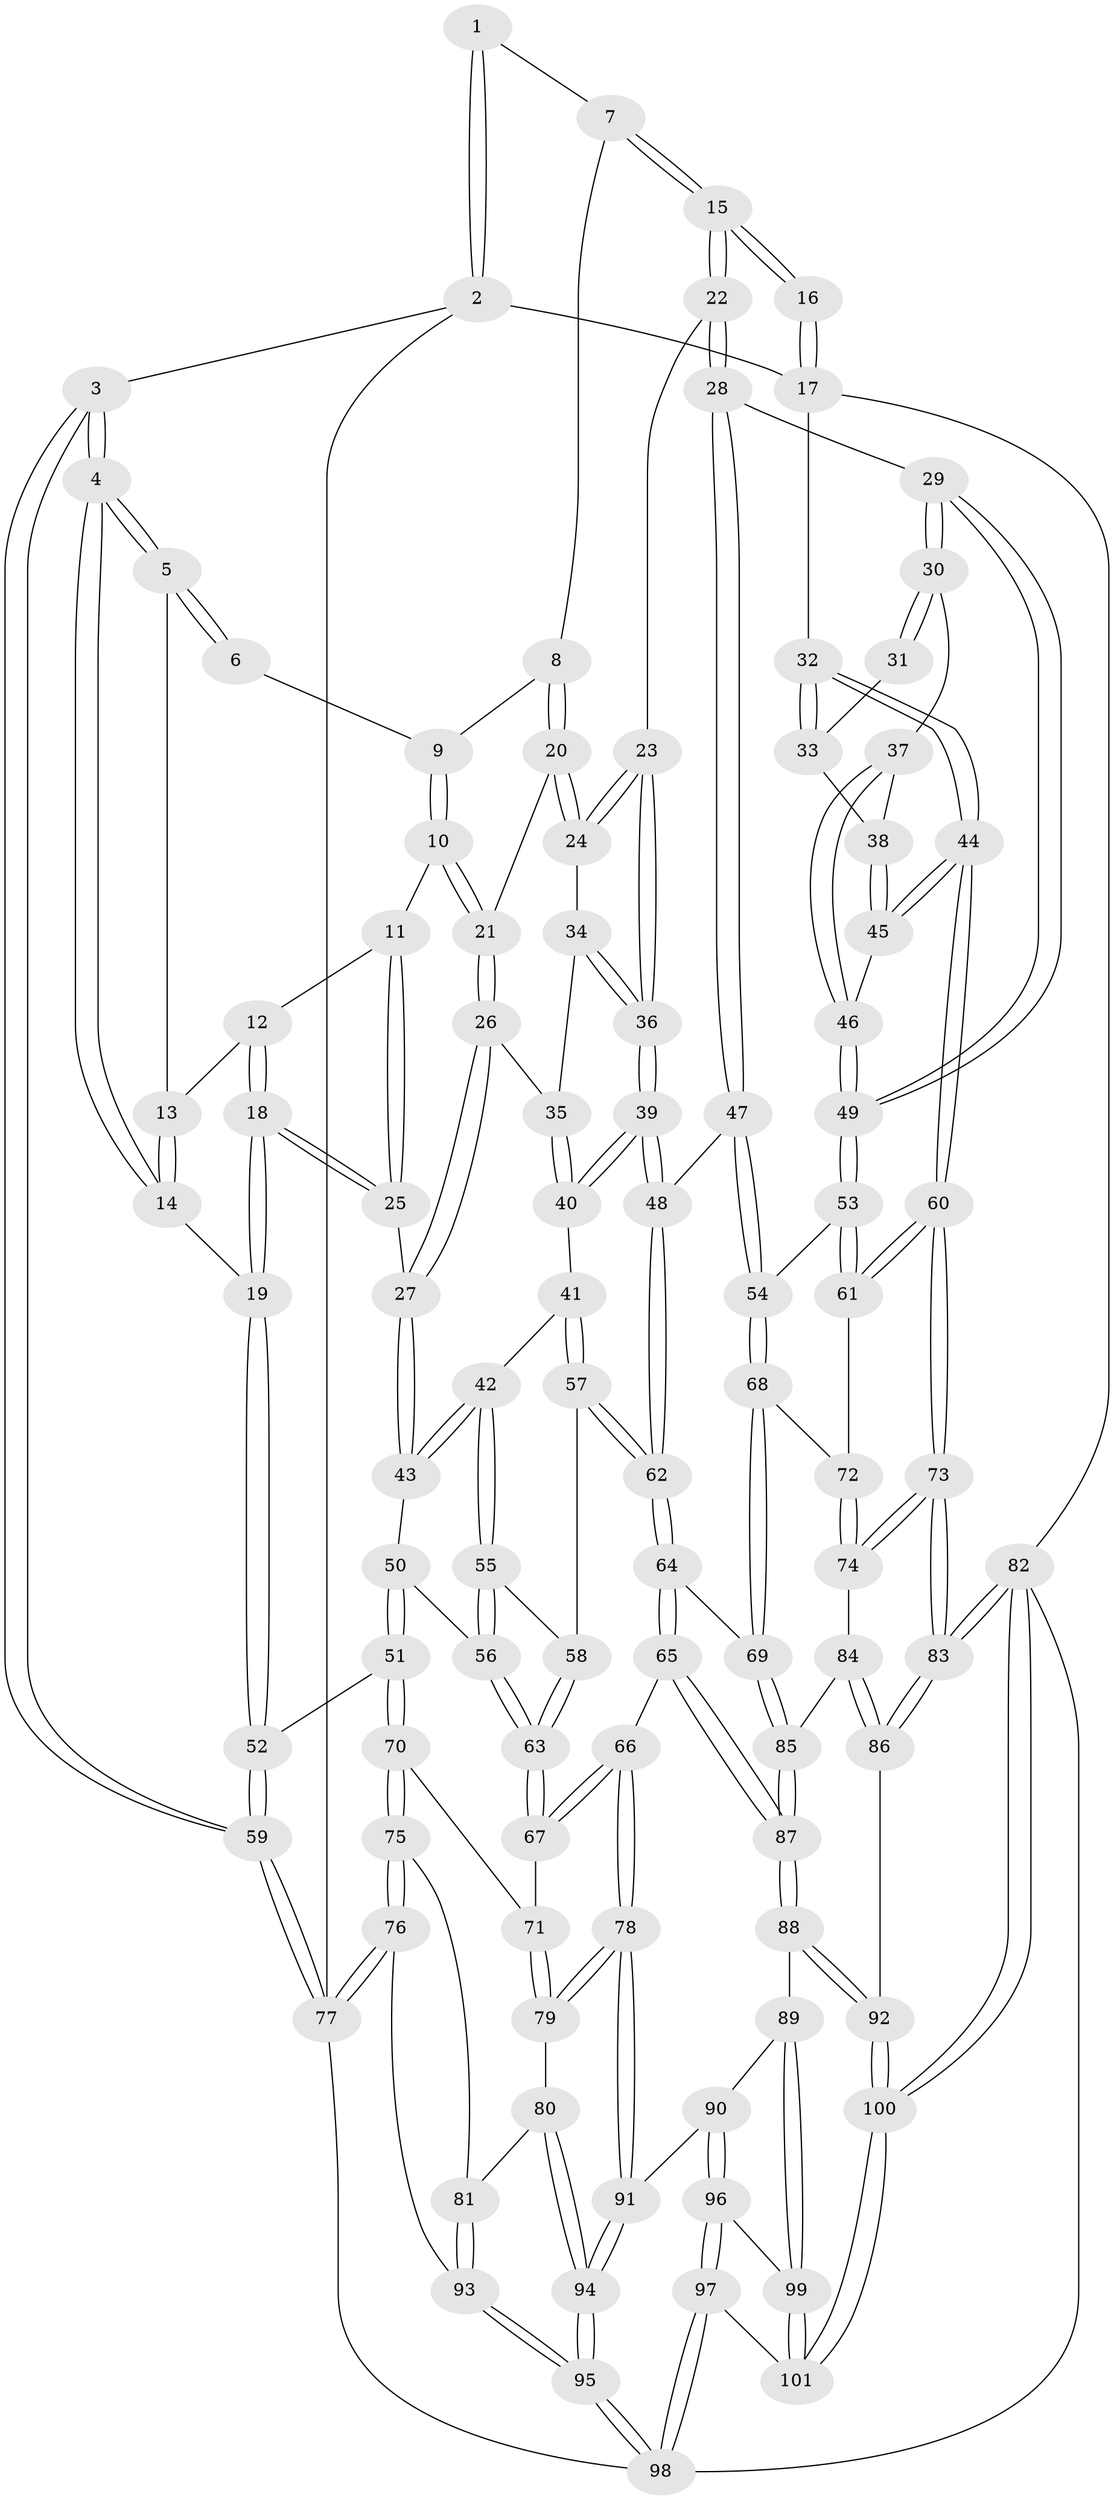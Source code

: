 // coarse degree distribution, {11: 0.025, 3: 0.25, 4: 0.25, 1: 0.025, 7: 0.075, 2: 0.075, 6: 0.125, 5: 0.175}
// Generated by graph-tools (version 1.1) at 2025/21/03/04/25 18:21:24]
// undirected, 101 vertices, 249 edges
graph export_dot {
graph [start="1"]
  node [color=gray90,style=filled];
  1 [pos="+0.3669021916384758+0"];
  2 [pos="+0+0"];
  3 [pos="+0+0"];
  4 [pos="+0+0"];
  5 [pos="+0.2751760711542608+0.04146462778252771"];
  6 [pos="+0.34930233722371906+0"];
  7 [pos="+0.7219447326998027+0"];
  8 [pos="+0.6271574792957431+0.05511709007485587"];
  9 [pos="+0.411852721333808+0.06540244493643879"];
  10 [pos="+0.4240869898206299+0.14430710843621625"];
  11 [pos="+0.34000532397198213+0.15015427634672246"];
  12 [pos="+0.3227880592800179+0.14525274334155297"];
  13 [pos="+0.27481662293327597+0.042581673200792716"];
  14 [pos="+0.1025169642250671+0.19224932065550734"];
  15 [pos="+1+0"];
  16 [pos="+1+0"];
  17 [pos="+1+0"];
  18 [pos="+0.1788465084871784+0.2632339981949157"];
  19 [pos="+0.15830564568849703+0.2664762477909477"];
  20 [pos="+0.6044972247959816+0.13554394005853768"];
  21 [pos="+0.4611703990744667+0.1781686736808662"];
  22 [pos="+0.7349224968724017+0.26681674678649203"];
  23 [pos="+0.6904487112073309+0.25085359413338376"];
  24 [pos="+0.6163500971744027+0.15955690847422715"];
  25 [pos="+0.34137302607639414+0.28543469304222"];
  26 [pos="+0.4352039824410042+0.26353215030427524"];
  27 [pos="+0.39079643933000335+0.3045532395960425"];
  28 [pos="+0.7625621733091992+0.291106193051805"];
  29 [pos="+0.7995644239024258+0.2993623832246021"];
  30 [pos="+0.8104654370366977+0.2947560700534558"];
  31 [pos="+0.9459482882122696+0.03382186507717181"];
  32 [pos="+1+0.3775104811681113"];
  33 [pos="+0.9193631804197725+0.27043301421620963"];
  34 [pos="+0.5542324896950214+0.2726204156877287"];
  35 [pos="+0.5006441396066481+0.2949865607826576"];
  36 [pos="+0.5993398781669728+0.3506096678967386"];
  37 [pos="+0.8455833095728432+0.2938838523455993"];
  38 [pos="+0.8587473773562087+0.2911765500585207"];
  39 [pos="+0.5775325686681563+0.39232476473239003"];
  40 [pos="+0.5583788349613472+0.3782723060686893"];
  41 [pos="+0.4413867903216218+0.36237818781709635"];
  42 [pos="+0.41213113396149587+0.34513949369042213"];
  43 [pos="+0.3913278183879752+0.31118164207565246"];
  44 [pos="+1+0.3921806784174929"];
  45 [pos="+0.9819089716604047+0.3730382821071031"];
  46 [pos="+0.9309235705924863+0.37543594191193064"];
  47 [pos="+0.6866591958313727+0.4614247343756493"];
  48 [pos="+0.5864081984620799+0.4462376639443412"];
  49 [pos="+0.8451676853743564+0.4149028299107533"];
  50 [pos="+0.35489836239048045+0.36184936931919026"];
  51 [pos="+0.1511283452833103+0.47173365676731427"];
  52 [pos="+0.14071838132727316+0.46686945666990404"];
  53 [pos="+0.8449688343267167+0.4236004057178271"];
  54 [pos="+0.7292273374201825+0.5014132612536275"];
  55 [pos="+0.41196404004448517+0.36972690901940924"];
  56 [pos="+0.34660994101895076+0.48587578492072925"];
  57 [pos="+0.4955460905212986+0.45656320544314205"];
  58 [pos="+0.42856045200228843+0.45965020317863703"];
  59 [pos="+0+0.6077138283709711"];
  60 [pos="+1+0.4084162812793064"];
  61 [pos="+0.9258307719954202+0.5078643579246737"];
  62 [pos="+0.5589508220849039+0.4738761348895053"];
  63 [pos="+0.3388525950106406+0.523772037050754"];
  64 [pos="+0.5226552323484251+0.6219980618998922"];
  65 [pos="+0.49766514225476166+0.6533321390853494"];
  66 [pos="+0.49363489568410823+0.6554260596280027"];
  67 [pos="+0.33207161027903354+0.5326873928155285"];
  68 [pos="+0.754800989386763+0.5921962732806646"];
  69 [pos="+0.7541084521682003+0.5948050784556813"];
  70 [pos="+0.2417023454678923+0.5327564990520748"];
  71 [pos="+0.2522582036585874+0.5356212206238533"];
  72 [pos="+0.9101562958047589+0.5326861326512937"];
  73 [pos="+1+0.644759595736326"];
  74 [pos="+0.9394500342688146+0.6564297899662694"];
  75 [pos="+0.20410070931432278+0.6806376271649757"];
  76 [pos="+0.017943206825174373+0.7825050142555109"];
  77 [pos="+0+0.7045923782832376"];
  78 [pos="+0.45618627768842945+0.735095713235756"];
  79 [pos="+0.31844649367693917+0.7419172361046583"];
  80 [pos="+0.28069965057697455+0.7660337386692448"];
  81 [pos="+0.277595441238794+0.7657852422666287"];
  82 [pos="+1+1"];
  83 [pos="+1+0.9185377024480945"];
  84 [pos="+0.9259881099593491+0.6695732445984515"];
  85 [pos="+0.7767107473846006+0.6912935844161978"];
  86 [pos="+0.9606689726928889+0.8484044329666908"];
  87 [pos="+0.7473512593723651+0.7869684853059993"];
  88 [pos="+0.749630728785159+0.8049610146768136"];
  89 [pos="+0.6653539014169978+0.8615333087580452"];
  90 [pos="+0.46847773125939224+0.7794780989685834"];
  91 [pos="+0.4572094288761345+0.7402566903831607"];
  92 [pos="+0.8356233878521085+0.8735896465228787"];
  93 [pos="+0.09394186373730802+0.8330342840906934"];
  94 [pos="+0.3010517918111074+0.8816175450317761"];
  95 [pos="+0.30306468205864273+1"];
  96 [pos="+0.44787456457043384+0.9271636965757005"];
  97 [pos="+0.3447212017080388+1"];
  98 [pos="+0.3083452584021047+1"];
  99 [pos="+0.6557587313453274+0.8788631469350596"];
  100 [pos="+0.8090785311410659+1"];
  101 [pos="+0.5962273463294981+1"];
  1 -- 2;
  1 -- 2;
  1 -- 7;
  2 -- 3;
  2 -- 17;
  2 -- 77;
  3 -- 4;
  3 -- 4;
  3 -- 59;
  3 -- 59;
  4 -- 5;
  4 -- 5;
  4 -- 14;
  4 -- 14;
  5 -- 6;
  5 -- 6;
  5 -- 13;
  6 -- 9;
  7 -- 8;
  7 -- 15;
  7 -- 15;
  8 -- 9;
  8 -- 20;
  8 -- 20;
  9 -- 10;
  9 -- 10;
  10 -- 11;
  10 -- 21;
  10 -- 21;
  11 -- 12;
  11 -- 25;
  11 -- 25;
  12 -- 13;
  12 -- 18;
  12 -- 18;
  13 -- 14;
  13 -- 14;
  14 -- 19;
  15 -- 16;
  15 -- 16;
  15 -- 22;
  15 -- 22;
  16 -- 17;
  16 -- 17;
  17 -- 32;
  17 -- 82;
  18 -- 19;
  18 -- 19;
  18 -- 25;
  18 -- 25;
  19 -- 52;
  19 -- 52;
  20 -- 21;
  20 -- 24;
  20 -- 24;
  21 -- 26;
  21 -- 26;
  22 -- 23;
  22 -- 28;
  22 -- 28;
  23 -- 24;
  23 -- 24;
  23 -- 36;
  23 -- 36;
  24 -- 34;
  25 -- 27;
  26 -- 27;
  26 -- 27;
  26 -- 35;
  27 -- 43;
  27 -- 43;
  28 -- 29;
  28 -- 47;
  28 -- 47;
  29 -- 30;
  29 -- 30;
  29 -- 49;
  29 -- 49;
  30 -- 31;
  30 -- 31;
  30 -- 37;
  31 -- 33;
  32 -- 33;
  32 -- 33;
  32 -- 44;
  32 -- 44;
  33 -- 38;
  34 -- 35;
  34 -- 36;
  34 -- 36;
  35 -- 40;
  35 -- 40;
  36 -- 39;
  36 -- 39;
  37 -- 38;
  37 -- 46;
  37 -- 46;
  38 -- 45;
  38 -- 45;
  39 -- 40;
  39 -- 40;
  39 -- 48;
  39 -- 48;
  40 -- 41;
  41 -- 42;
  41 -- 57;
  41 -- 57;
  42 -- 43;
  42 -- 43;
  42 -- 55;
  42 -- 55;
  43 -- 50;
  44 -- 45;
  44 -- 45;
  44 -- 60;
  44 -- 60;
  45 -- 46;
  46 -- 49;
  46 -- 49;
  47 -- 48;
  47 -- 54;
  47 -- 54;
  48 -- 62;
  48 -- 62;
  49 -- 53;
  49 -- 53;
  50 -- 51;
  50 -- 51;
  50 -- 56;
  51 -- 52;
  51 -- 70;
  51 -- 70;
  52 -- 59;
  52 -- 59;
  53 -- 54;
  53 -- 61;
  53 -- 61;
  54 -- 68;
  54 -- 68;
  55 -- 56;
  55 -- 56;
  55 -- 58;
  56 -- 63;
  56 -- 63;
  57 -- 58;
  57 -- 62;
  57 -- 62;
  58 -- 63;
  58 -- 63;
  59 -- 77;
  59 -- 77;
  60 -- 61;
  60 -- 61;
  60 -- 73;
  60 -- 73;
  61 -- 72;
  62 -- 64;
  62 -- 64;
  63 -- 67;
  63 -- 67;
  64 -- 65;
  64 -- 65;
  64 -- 69;
  65 -- 66;
  65 -- 87;
  65 -- 87;
  66 -- 67;
  66 -- 67;
  66 -- 78;
  66 -- 78;
  67 -- 71;
  68 -- 69;
  68 -- 69;
  68 -- 72;
  69 -- 85;
  69 -- 85;
  70 -- 71;
  70 -- 75;
  70 -- 75;
  71 -- 79;
  71 -- 79;
  72 -- 74;
  72 -- 74;
  73 -- 74;
  73 -- 74;
  73 -- 83;
  73 -- 83;
  74 -- 84;
  75 -- 76;
  75 -- 76;
  75 -- 81;
  76 -- 77;
  76 -- 77;
  76 -- 93;
  77 -- 98;
  78 -- 79;
  78 -- 79;
  78 -- 91;
  78 -- 91;
  79 -- 80;
  80 -- 81;
  80 -- 94;
  80 -- 94;
  81 -- 93;
  81 -- 93;
  82 -- 83;
  82 -- 83;
  82 -- 100;
  82 -- 100;
  82 -- 98;
  83 -- 86;
  83 -- 86;
  84 -- 85;
  84 -- 86;
  84 -- 86;
  85 -- 87;
  85 -- 87;
  86 -- 92;
  87 -- 88;
  87 -- 88;
  88 -- 89;
  88 -- 92;
  88 -- 92;
  89 -- 90;
  89 -- 99;
  89 -- 99;
  90 -- 91;
  90 -- 96;
  90 -- 96;
  91 -- 94;
  91 -- 94;
  92 -- 100;
  92 -- 100;
  93 -- 95;
  93 -- 95;
  94 -- 95;
  94 -- 95;
  95 -- 98;
  95 -- 98;
  96 -- 97;
  96 -- 97;
  96 -- 99;
  97 -- 98;
  97 -- 98;
  97 -- 101;
  99 -- 101;
  99 -- 101;
  100 -- 101;
  100 -- 101;
}
